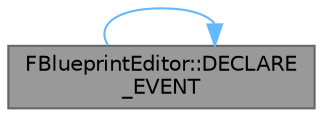 digraph "FBlueprintEditor::DECLARE_EVENT"
{
 // INTERACTIVE_SVG=YES
 // LATEX_PDF_SIZE
  bgcolor="transparent";
  edge [fontname=Helvetica,fontsize=10,labelfontname=Helvetica,labelfontsize=10];
  node [fontname=Helvetica,fontsize=10,shape=box,height=0.2,width=0.4];
  rankdir="RL";
  Node1 [id="Node000001",label="FBlueprintEditor::DECLARE\l_EVENT",height=0.2,width=0.4,color="gray40", fillcolor="grey60", style="filled", fontcolor="black",tooltip="Broadcasts a notification whenever the editor needs associated controls to refresh."];
  Node1 -> Node1 [id="edge1_Node000001_Node000001",dir="back",color="steelblue1",style="solid",tooltip=" "];
}

